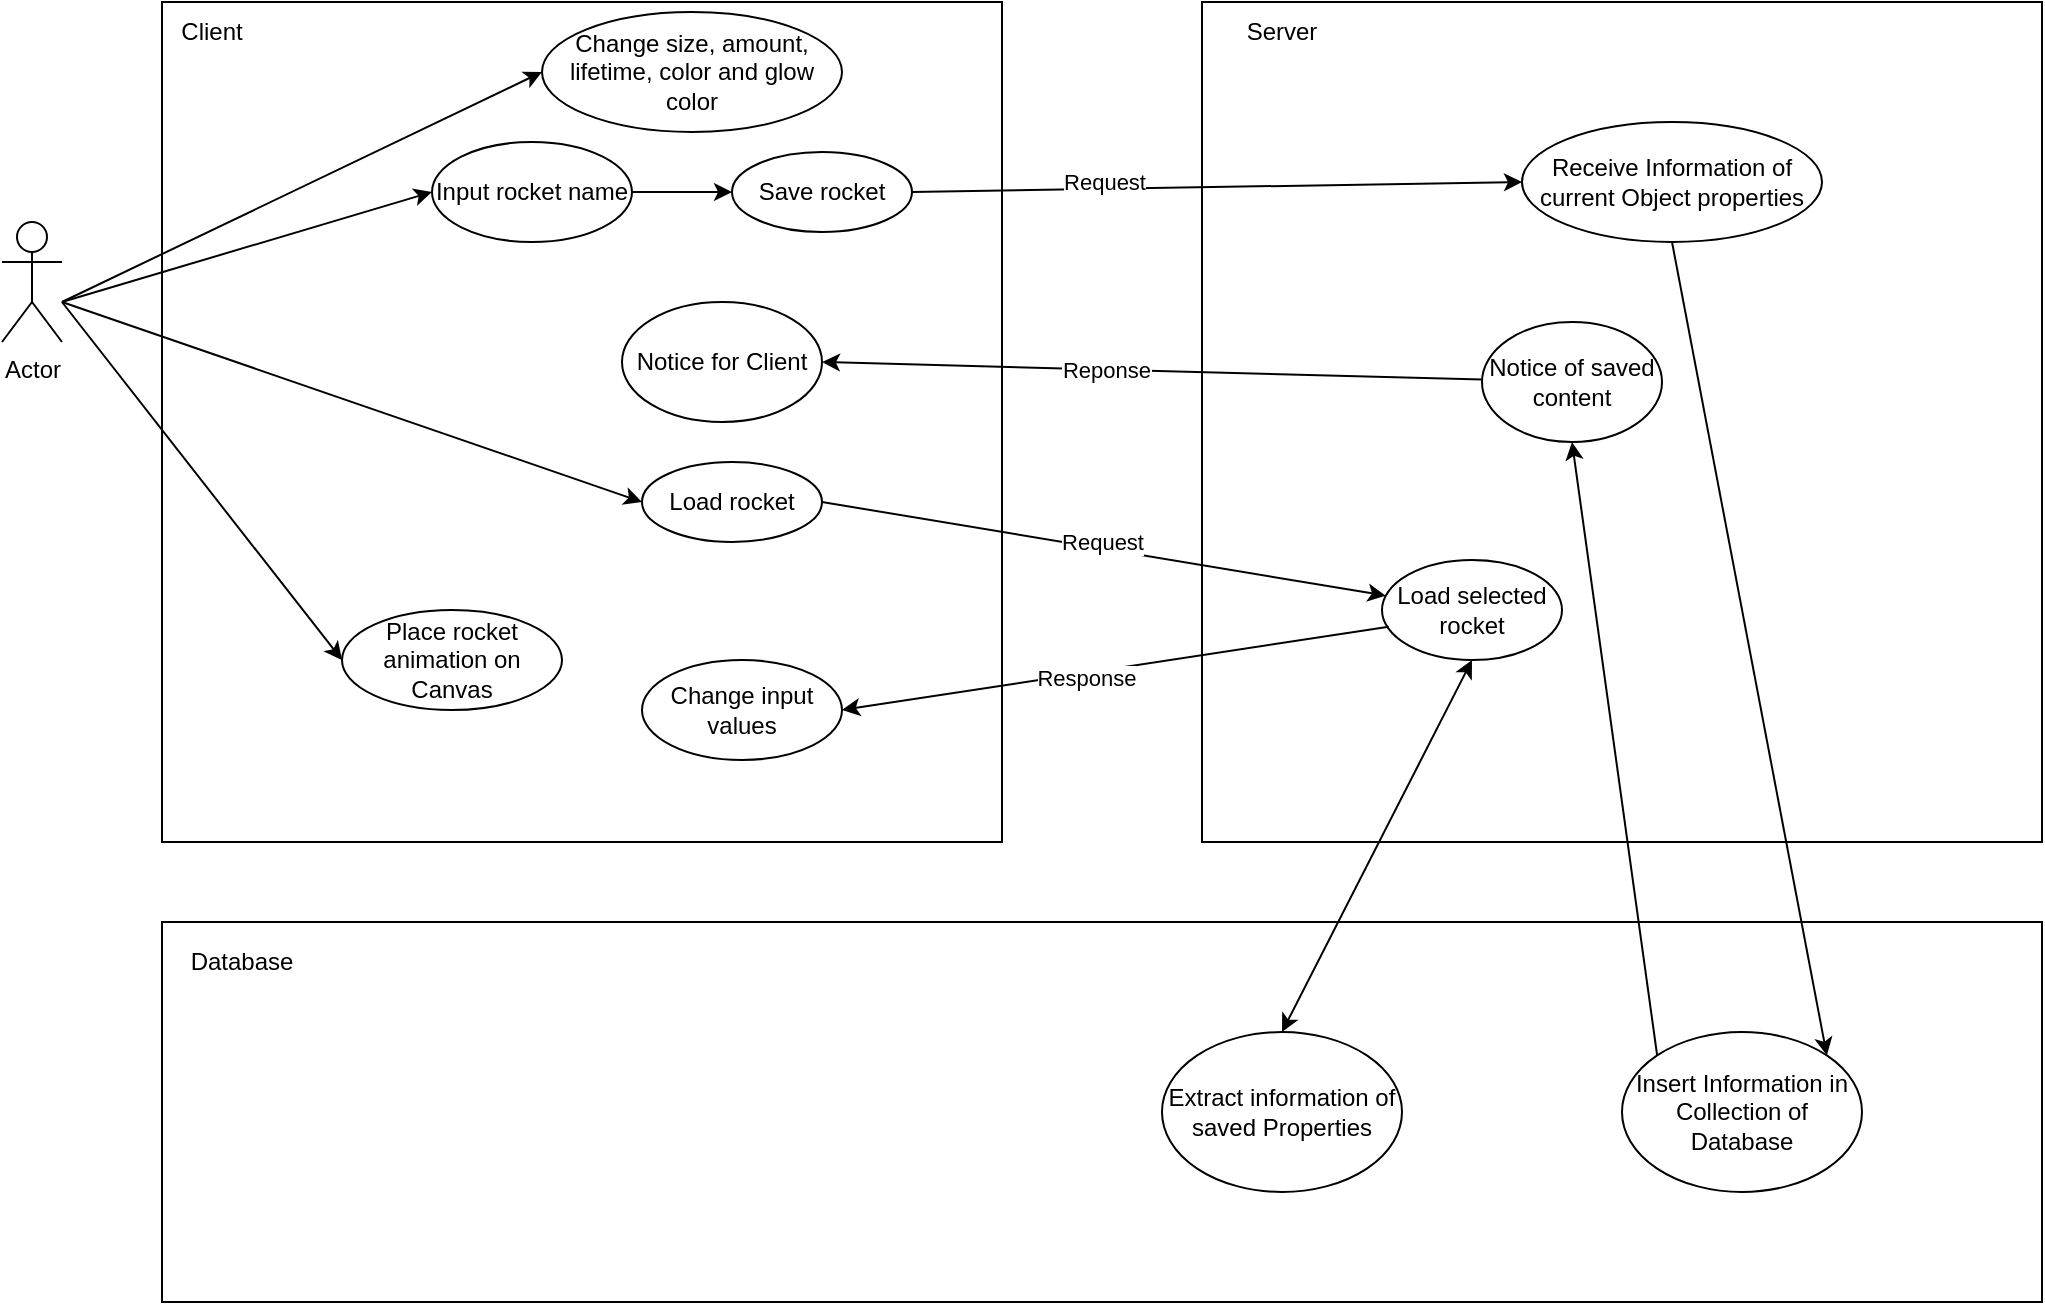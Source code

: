 <mxfile version="14.1.8" type="device"><diagram id="XVkFwULHrN30XsgZws_0" name="Page-1"><mxGraphModel dx="1422" dy="822" grid="1" gridSize="10" guides="1" tooltips="1" connect="1" arrows="1" fold="1" page="1" pageScale="1" pageWidth="1169" pageHeight="827" math="0" shadow="0"><root><mxCell id="0"/><mxCell id="1" parent="0"/><mxCell id="xpOqXN10Z5K4TN9fmQ2p-1" value="Actor" style="shape=umlActor;verticalLabelPosition=bottom;verticalAlign=top;html=1;outlineConnect=0;" parent="1" vertex="1"><mxGeometry x="40" y="170" width="30" height="60" as="geometry"/></mxCell><mxCell id="xpOqXN10Z5K4TN9fmQ2p-2" value="" style="whiteSpace=wrap;html=1;aspect=fixed;" parent="1" vertex="1"><mxGeometry x="120" y="60" width="420" height="420" as="geometry"/></mxCell><mxCell id="xpOqXN10Z5K4TN9fmQ2p-3" value="Client" style="text;html=1;strokeColor=none;fillColor=none;align=center;verticalAlign=middle;whiteSpace=wrap;rounded=0;" parent="1" vertex="1"><mxGeometry x="120" y="60" width="50" height="30" as="geometry"/></mxCell><mxCell id="xpOqXN10Z5K4TN9fmQ2p-7" value="Save rocket" style="ellipse;whiteSpace=wrap;html=1;" parent="1" vertex="1"><mxGeometry x="405" y="135" width="90" height="40" as="geometry"/></mxCell><mxCell id="xpOqXN10Z5K4TN9fmQ2p-9" value="Place rocket animation on Canvas" style="ellipse;whiteSpace=wrap;html=1;" parent="1" vertex="1"><mxGeometry x="210" y="364" width="110" height="50" as="geometry"/></mxCell><mxCell id="xpOqXN10Z5K4TN9fmQ2p-15" value="Change size, amount, lifetime, color and glow color" style="ellipse;whiteSpace=wrap;html=1;" parent="1" vertex="1"><mxGeometry x="310" y="65" width="150" height="60" as="geometry"/></mxCell><mxCell id="xpOqXN10Z5K4TN9fmQ2p-28" value="" style="endArrow=classic;html=1;entryX=0;entryY=0.5;entryDx=0;entryDy=0;" parent="1" target="xpOqXN10Z5K4TN9fmQ2p-9" edge="1"><mxGeometry width="50" height="50" relative="1" as="geometry"><mxPoint x="70" y="210" as="sourcePoint"/><mxPoint x="560" y="210" as="targetPoint"/></mxGeometry></mxCell><mxCell id="xpOqXN10Z5K4TN9fmQ2p-35" value="" style="endArrow=classic;html=1;entryX=0;entryY=0.5;entryDx=0;entryDy=0;" parent="1" target="QqA3FR5scdzcdr9qjRDB-3" edge="1"><mxGeometry width="50" height="50" relative="1" as="geometry"><mxPoint x="70" y="210" as="sourcePoint"/><mxPoint x="560" y="290" as="targetPoint"/></mxGeometry></mxCell><mxCell id="xpOqXN10Z5K4TN9fmQ2p-36" value="" style="whiteSpace=wrap;html=1;aspect=fixed;" parent="1" vertex="1"><mxGeometry x="640" y="60" width="420" height="420" as="geometry"/></mxCell><mxCell id="xpOqXN10Z5K4TN9fmQ2p-38" value="Server&lt;br&gt;" style="text;html=1;strokeColor=none;fillColor=none;align=center;verticalAlign=middle;whiteSpace=wrap;rounded=0;" parent="1" vertex="1"><mxGeometry x="660" y="65" width="40" height="20" as="geometry"/></mxCell><mxCell id="xpOqXN10Z5K4TN9fmQ2p-39" value="" style="endArrow=classic;html=1;exitX=1;exitY=0.5;exitDx=0;exitDy=0;entryX=0;entryY=0.5;entryDx=0;entryDy=0;" parent="1" source="xpOqXN10Z5K4TN9fmQ2p-7" target="xpOqXN10Z5K4TN9fmQ2p-40" edge="1"><mxGeometry width="50" height="50" relative="1" as="geometry"><mxPoint x="670" y="370" as="sourcePoint"/><mxPoint x="610" y="370" as="targetPoint"/></mxGeometry></mxCell><mxCell id="xpOqXN10Z5K4TN9fmQ2p-64" value="Request" style="edgeLabel;html=1;align=center;verticalAlign=middle;resizable=0;points=[];" parent="xpOqXN10Z5K4TN9fmQ2p-39" vertex="1" connectable="0"><mxGeometry x="-0.374" y="-2" relative="1" as="geometry"><mxPoint x="-0.02" y="-5.44" as="offset"/></mxGeometry></mxCell><mxCell id="xpOqXN10Z5K4TN9fmQ2p-40" value="Receive Information of current Object properties" style="ellipse;whiteSpace=wrap;html=1;" parent="1" vertex="1"><mxGeometry x="800" y="120" width="150" height="60" as="geometry"/></mxCell><mxCell id="xpOqXN10Z5K4TN9fmQ2p-41" value="" style="rounded=0;whiteSpace=wrap;html=1;" parent="1" vertex="1"><mxGeometry x="120" y="520" width="940" height="190" as="geometry"/></mxCell><mxCell id="xpOqXN10Z5K4TN9fmQ2p-43" value="Database" style="text;html=1;strokeColor=none;fillColor=none;align=center;verticalAlign=middle;whiteSpace=wrap;rounded=0;" parent="1" vertex="1"><mxGeometry x="130" y="530" width="60" height="20" as="geometry"/></mxCell><mxCell id="xpOqXN10Z5K4TN9fmQ2p-44" value="Insert Information in Collection of Database" style="ellipse;whiteSpace=wrap;html=1;" parent="1" vertex="1"><mxGeometry x="850" y="575" width="120" height="80" as="geometry"/></mxCell><mxCell id="xpOqXN10Z5K4TN9fmQ2p-45" value="" style="endArrow=classic;html=1;entryX=1;entryY=0;entryDx=0;entryDy=0;exitX=0.5;exitY=1;exitDx=0;exitDy=0;" parent="1" source="xpOqXN10Z5K4TN9fmQ2p-40" target="xpOqXN10Z5K4TN9fmQ2p-44" edge="1"><mxGeometry width="50" height="50" relative="1" as="geometry"><mxPoint x="670" y="370" as="sourcePoint"/><mxPoint x="720" y="320" as="targetPoint"/></mxGeometry></mxCell><mxCell id="xpOqXN10Z5K4TN9fmQ2p-46" value="Notice of saved content" style="ellipse;whiteSpace=wrap;html=1;" parent="1" vertex="1"><mxGeometry x="780" y="220" width="90" height="60" as="geometry"/></mxCell><mxCell id="xpOqXN10Z5K4TN9fmQ2p-47" value="" style="endArrow=classic;html=1;entryX=0.5;entryY=1;entryDx=0;entryDy=0;exitX=0;exitY=0;exitDx=0;exitDy=0;" parent="1" source="xpOqXN10Z5K4TN9fmQ2p-44" target="xpOqXN10Z5K4TN9fmQ2p-46" edge="1"><mxGeometry width="50" height="50" relative="1" as="geometry"><mxPoint x="670" y="370" as="sourcePoint"/><mxPoint x="720" y="320" as="targetPoint"/></mxGeometry></mxCell><mxCell id="xpOqXN10Z5K4TN9fmQ2p-49" value="Notice for Client" style="ellipse;whiteSpace=wrap;html=1;" parent="1" vertex="1"><mxGeometry x="350" y="210" width="100" height="60" as="geometry"/></mxCell><mxCell id="xpOqXN10Z5K4TN9fmQ2p-50" value="" style="endArrow=classic;html=1;entryX=1;entryY=0.5;entryDx=0;entryDy=0;" parent="1" source="xpOqXN10Z5K4TN9fmQ2p-46" target="xpOqXN10Z5K4TN9fmQ2p-49" edge="1"><mxGeometry width="50" height="50" relative="1" as="geometry"><mxPoint x="670" y="370" as="sourcePoint"/><mxPoint x="720" y="320" as="targetPoint"/></mxGeometry></mxCell><mxCell id="xpOqXN10Z5K4TN9fmQ2p-65" value="Reponse" style="edgeLabel;html=1;align=center;verticalAlign=middle;resizable=0;points=[];" parent="xpOqXN10Z5K4TN9fmQ2p-50" vertex="1" connectable="0"><mxGeometry x="0.189" y="-2" relative="1" as="geometry"><mxPoint x="8.33" y="2" as="offset"/></mxGeometry></mxCell><mxCell id="xpOqXN10Z5K4TN9fmQ2p-51" value="" style="endArrow=classic;html=1;entryX=0;entryY=0.5;entryDx=0;entryDy=0;" parent="1" target="xpOqXN10Z5K4TN9fmQ2p-15" edge="1"><mxGeometry width="50" height="50" relative="1" as="geometry"><mxPoint x="70" y="210" as="sourcePoint"/><mxPoint x="720" y="320" as="targetPoint"/></mxGeometry></mxCell><mxCell id="xpOqXN10Z5K4TN9fmQ2p-66" value="Load rocket" style="ellipse;whiteSpace=wrap;html=1;" parent="1" vertex="1"><mxGeometry x="360" y="290" width="90" height="40" as="geometry"/></mxCell><mxCell id="xpOqXN10Z5K4TN9fmQ2p-67" value="" style="endArrow=classic;html=1;entryX=0;entryY=0.5;entryDx=0;entryDy=0;" parent="1" target="xpOqXN10Z5K4TN9fmQ2p-66" edge="1"><mxGeometry width="50" height="50" relative="1" as="geometry"><mxPoint x="70" y="210" as="sourcePoint"/><mxPoint x="630" y="330" as="targetPoint"/></mxGeometry></mxCell><mxCell id="xpOqXN10Z5K4TN9fmQ2p-68" value="" style="endArrow=classic;html=1;exitX=1;exitY=0.5;exitDx=0;exitDy=0;" parent="1" source="xpOqXN10Z5K4TN9fmQ2p-66" target="xpOqXN10Z5K4TN9fmQ2p-69" edge="1"><mxGeometry width="50" height="50" relative="1" as="geometry"><mxPoint x="580" y="380" as="sourcePoint"/><mxPoint x="600" y="190" as="targetPoint"/></mxGeometry></mxCell><mxCell id="xpOqXN10Z5K4TN9fmQ2p-75" value="Request" style="edgeLabel;html=1;align=center;verticalAlign=middle;resizable=0;points=[];" parent="xpOqXN10Z5K4TN9fmQ2p-68" vertex="1" connectable="0"><mxGeometry x="-0.05" relative="1" as="geometry"><mxPoint x="5.84" y="-2.29" as="offset"/></mxGeometry></mxCell><mxCell id="xpOqXN10Z5K4TN9fmQ2p-69" value="Load selected rocket" style="ellipse;whiteSpace=wrap;html=1;" parent="1" vertex="1"><mxGeometry x="730" y="339" width="90" height="50" as="geometry"/></mxCell><mxCell id="xpOqXN10Z5K4TN9fmQ2p-70" value="Extract information of saved Properties" style="ellipse;whiteSpace=wrap;html=1;" parent="1" vertex="1"><mxGeometry x="620" y="575" width="120" height="80" as="geometry"/></mxCell><mxCell id="xpOqXN10Z5K4TN9fmQ2p-73" value="" style="endArrow=classic;startArrow=classic;html=1;entryX=0.5;entryY=1;entryDx=0;entryDy=0;exitX=0.5;exitY=0;exitDx=0;exitDy=0;" parent="1" source="xpOqXN10Z5K4TN9fmQ2p-70" target="xpOqXN10Z5K4TN9fmQ2p-69" edge="1"><mxGeometry width="50" height="50" relative="1" as="geometry"><mxPoint x="580" y="380" as="sourcePoint"/><mxPoint x="630" y="330" as="targetPoint"/></mxGeometry></mxCell><mxCell id="xpOqXN10Z5K4TN9fmQ2p-76" value="Change input values" style="ellipse;whiteSpace=wrap;html=1;" parent="1" vertex="1"><mxGeometry x="360" y="389" width="100" height="50" as="geometry"/></mxCell><mxCell id="xpOqXN10Z5K4TN9fmQ2p-77" value="" style="endArrow=classic;html=1;entryX=1;entryY=0.5;entryDx=0;entryDy=0;exitX=0.037;exitY=0.667;exitDx=0;exitDy=0;exitPerimeter=0;" parent="1" source="xpOqXN10Z5K4TN9fmQ2p-69" target="xpOqXN10Z5K4TN9fmQ2p-76" edge="1"><mxGeometry width="50" height="50" relative="1" as="geometry"><mxPoint x="580" y="380" as="sourcePoint"/><mxPoint x="630" y="330" as="targetPoint"/></mxGeometry></mxCell><mxCell id="xpOqXN10Z5K4TN9fmQ2p-78" value="Response" style="edgeLabel;html=1;align=center;verticalAlign=middle;resizable=0;points=[];" parent="xpOqXN10Z5K4TN9fmQ2p-77" vertex="1" connectable="0"><mxGeometry x="0.54" y="1" relative="1" as="geometry"><mxPoint x="58.97" y="-7.95" as="offset"/></mxGeometry></mxCell><mxCell id="QqA3FR5scdzcdr9qjRDB-4" style="edgeStyle=orthogonalEdgeStyle;rounded=0;orthogonalLoop=1;jettySize=auto;html=1;exitX=1;exitY=0.5;exitDx=0;exitDy=0;entryX=0;entryY=0.5;entryDx=0;entryDy=0;" edge="1" parent="1" source="QqA3FR5scdzcdr9qjRDB-3" target="xpOqXN10Z5K4TN9fmQ2p-7"><mxGeometry relative="1" as="geometry"/></mxCell><mxCell id="QqA3FR5scdzcdr9qjRDB-3" value="Input rocket name" style="ellipse;whiteSpace=wrap;html=1;" vertex="1" parent="1"><mxGeometry x="255" y="130" width="100" height="50" as="geometry"/></mxCell></root></mxGraphModel></diagram></mxfile>